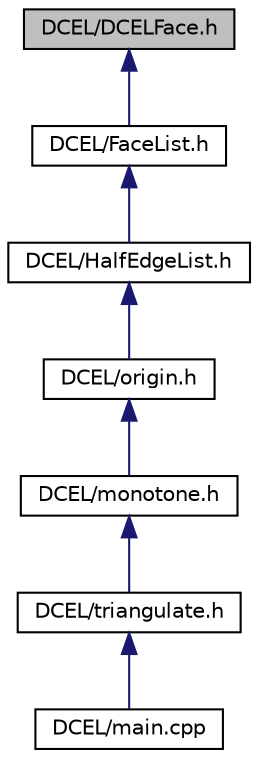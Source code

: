 digraph "DCEL/DCELFace.h"
{
  edge [fontname="Helvetica",fontsize="10",labelfontname="Helvetica",labelfontsize="10"];
  node [fontname="Helvetica",fontsize="10",shape=record];
  Node1 [label="DCEL/DCELFace.h",height=0.2,width=0.4,color="black", fillcolor="grey75", style="filled", fontcolor="black"];
  Node1 -> Node2 [dir="back",color="midnightblue",fontsize="10",style="solid"];
  Node2 [label="DCEL/FaceList.h",height=0.2,width=0.4,color="black", fillcolor="white", style="filled",URL="$FaceList_8h.html"];
  Node2 -> Node3 [dir="back",color="midnightblue",fontsize="10",style="solid"];
  Node3 [label="DCEL/HalfEdgeList.h",height=0.2,width=0.4,color="black", fillcolor="white", style="filled",URL="$HalfEdgeList_8h.html"];
  Node3 -> Node4 [dir="back",color="midnightblue",fontsize="10",style="solid"];
  Node4 [label="DCEL/origin.h",height=0.2,width=0.4,color="black", fillcolor="white", style="filled",URL="$DCEL_2origin_8h.html"];
  Node4 -> Node5 [dir="back",color="midnightblue",fontsize="10",style="solid"];
  Node5 [label="DCEL/monotone.h",height=0.2,width=0.4,color="black", fillcolor="white", style="filled",URL="$monotone_8h.html"];
  Node5 -> Node6 [dir="back",color="midnightblue",fontsize="10",style="solid"];
  Node6 [label="DCEL/triangulate.h",height=0.2,width=0.4,color="black", fillcolor="white", style="filled",URL="$triangulate_8h.html"];
  Node6 -> Node7 [dir="back",color="midnightblue",fontsize="10",style="solid"];
  Node7 [label="DCEL/main.cpp",height=0.2,width=0.4,color="black", fillcolor="white", style="filled",URL="$DCEL_2main_8cpp.html"];
}
